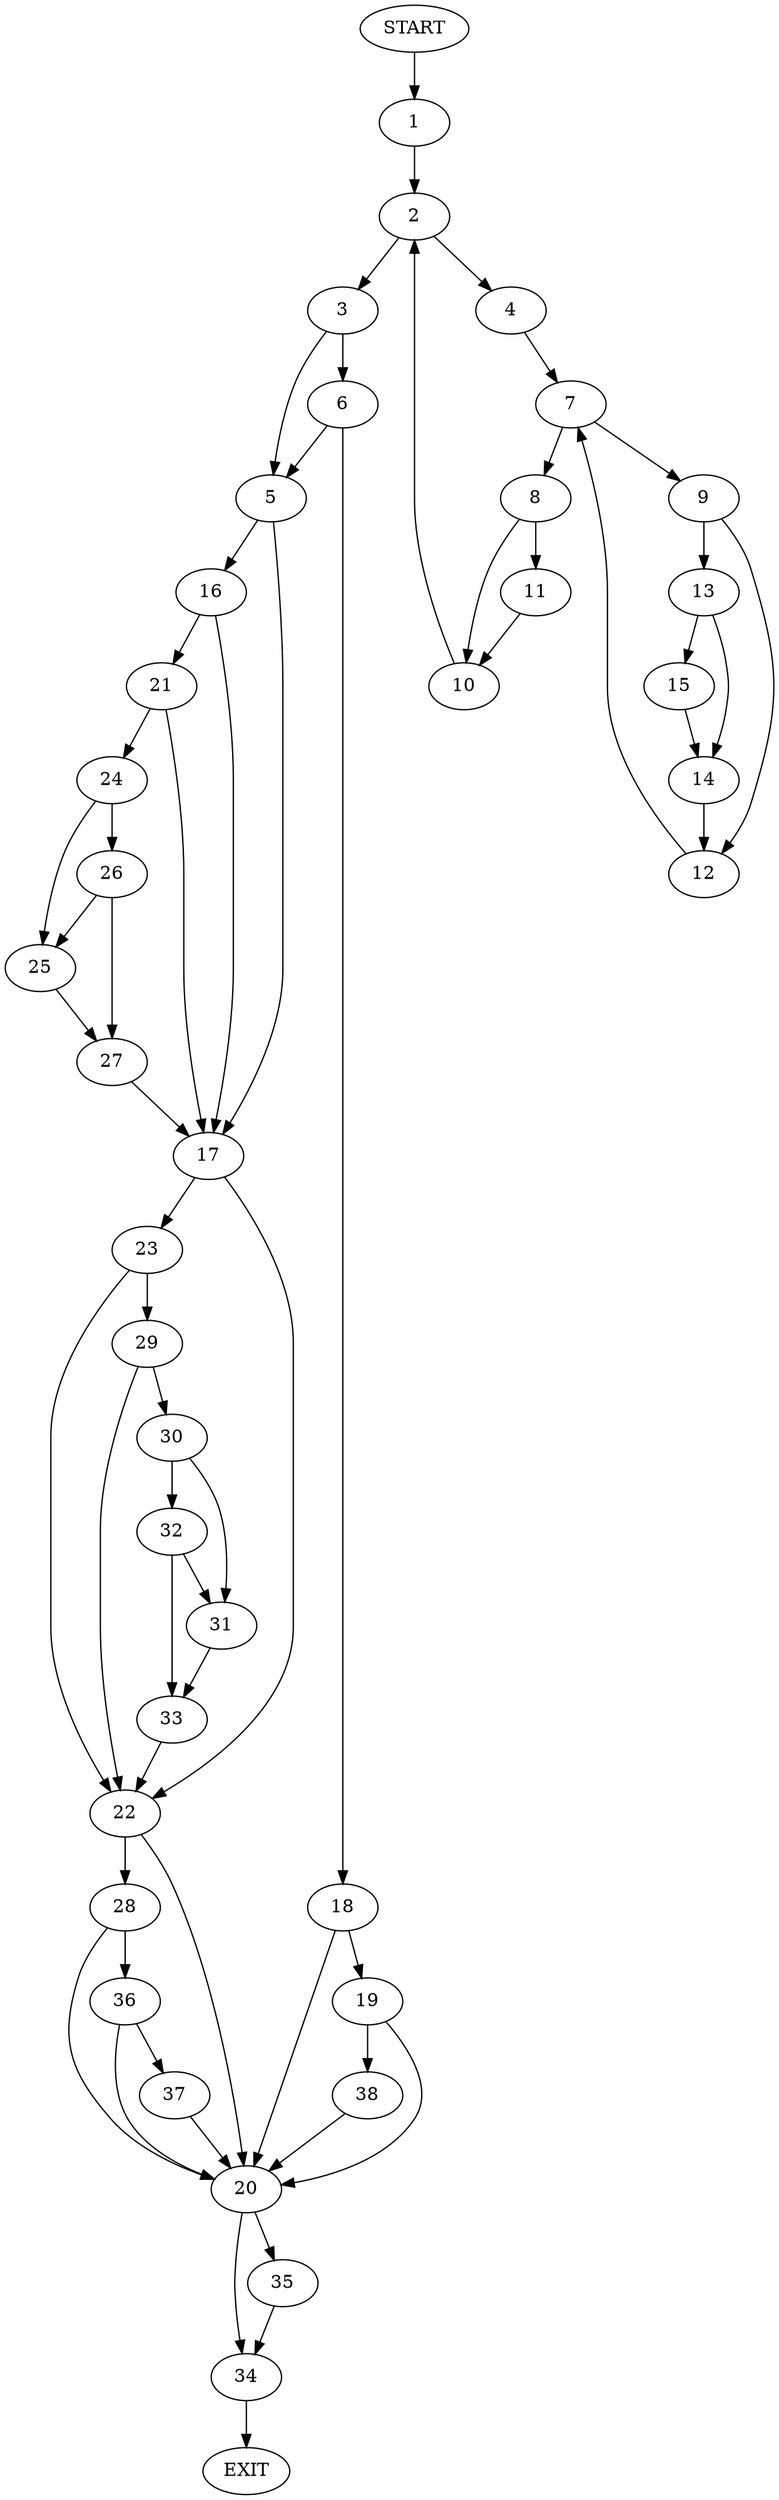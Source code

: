 digraph {
0 [label="START"]
39 [label="EXIT"]
0 -> 1
1 -> 2
2 -> 3
2 -> 4
3 -> 5
3 -> 6
4 -> 7
7 -> 8
7 -> 9
8 -> 10
8 -> 11
9 -> 12
9 -> 13
13 -> 14
13 -> 15
12 -> 7
15 -> 14
14 -> 12
11 -> 10
10 -> 2
5 -> 16
5 -> 17
6 -> 5
6 -> 18
18 -> 19
18 -> 20
16 -> 17
16 -> 21
17 -> 22
17 -> 23
21 -> 17
21 -> 24
24 -> 25
24 -> 26
25 -> 27
26 -> 25
26 -> 27
27 -> 17
22 -> 28
22 -> 20
23 -> 29
23 -> 22
29 -> 30
29 -> 22
30 -> 31
30 -> 32
31 -> 33
32 -> 33
32 -> 31
33 -> 22
20 -> 34
20 -> 35
28 -> 20
28 -> 36
36 -> 37
36 -> 20
37 -> 20
19 -> 38
19 -> 20
38 -> 20
35 -> 34
34 -> 39
}
